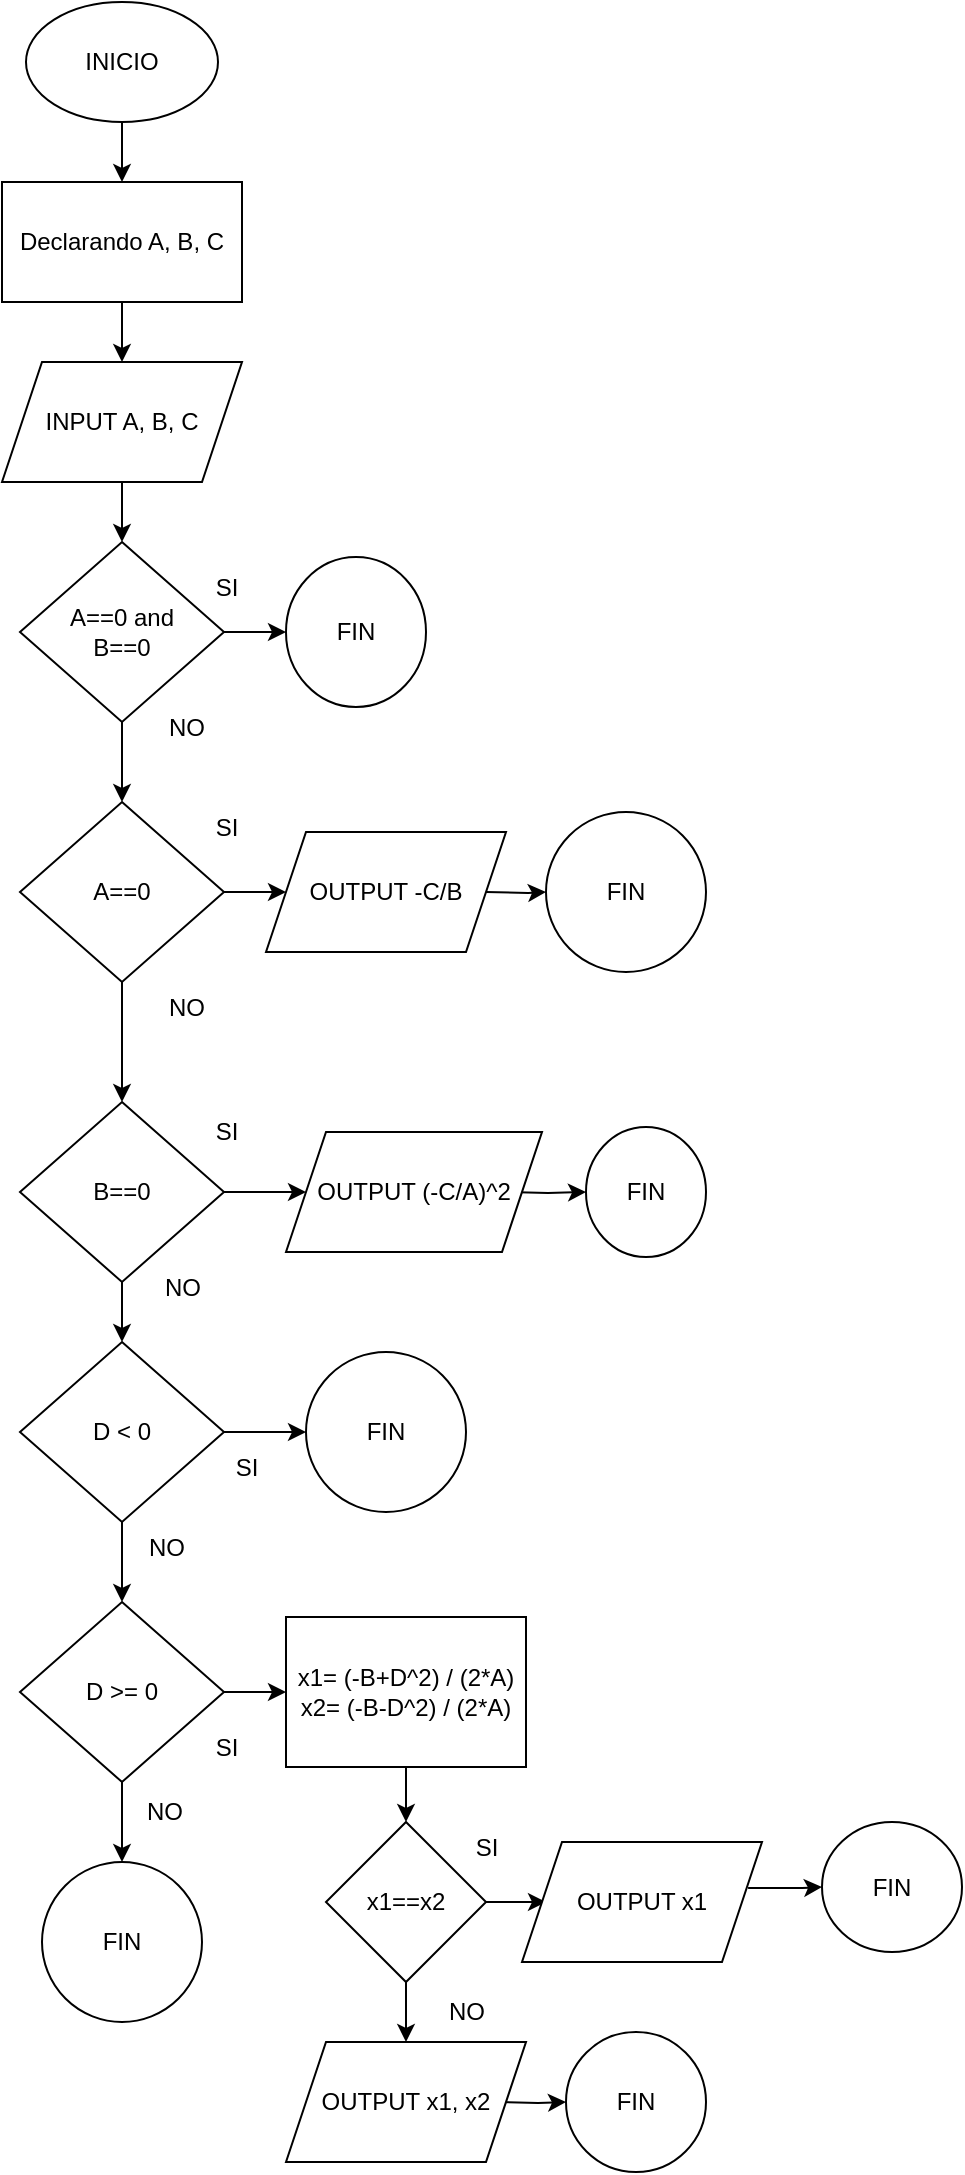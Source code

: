 <mxfile version="24.3.1" type="google">
  <diagram name="Página-1" id="XK8T2_OqMlhoL1aQ-22f">
    <mxGraphModel grid="1" page="1" gridSize="10" guides="1" tooltips="1" connect="1" arrows="1" fold="1" pageScale="1" pageWidth="827" pageHeight="1169" math="0" shadow="0">
      <root>
        <mxCell id="0" />
        <mxCell id="1" parent="0" />
        <mxCell id="cKBJrfFQ2p4AgQF2Fc1D-3" value="" style="edgeStyle=orthogonalEdgeStyle;rounded=0;orthogonalLoop=1;jettySize=auto;html=1;" edge="1" parent="1" source="cKBJrfFQ2p4AgQF2Fc1D-1" target="cKBJrfFQ2p4AgQF2Fc1D-2">
          <mxGeometry relative="1" as="geometry" />
        </mxCell>
        <mxCell id="cKBJrfFQ2p4AgQF2Fc1D-1" value="INICIO" style="ellipse;whiteSpace=wrap;html=1;" vertex="1" parent="1">
          <mxGeometry x="242" y="60" width="96" height="60" as="geometry" />
        </mxCell>
        <mxCell id="cKBJrfFQ2p4AgQF2Fc1D-5" value="" style="edgeStyle=orthogonalEdgeStyle;rounded=0;orthogonalLoop=1;jettySize=auto;html=1;" edge="1" parent="1" source="cKBJrfFQ2p4AgQF2Fc1D-2" target="cKBJrfFQ2p4AgQF2Fc1D-4">
          <mxGeometry relative="1" as="geometry" />
        </mxCell>
        <mxCell id="cKBJrfFQ2p4AgQF2Fc1D-2" value="Declarando A, B, C" style="whiteSpace=wrap;html=1;" vertex="1" parent="1">
          <mxGeometry x="230" y="150" width="120" height="60" as="geometry" />
        </mxCell>
        <mxCell id="cKBJrfFQ2p4AgQF2Fc1D-7" value="" style="edgeStyle=orthogonalEdgeStyle;rounded=0;orthogonalLoop=1;jettySize=auto;html=1;" edge="1" parent="1" source="cKBJrfFQ2p4AgQF2Fc1D-4" target="cKBJrfFQ2p4AgQF2Fc1D-6">
          <mxGeometry relative="1" as="geometry" />
        </mxCell>
        <mxCell id="cKBJrfFQ2p4AgQF2Fc1D-4" value="INPUT A, B, C" style="shape=parallelogram;perimeter=parallelogramPerimeter;whiteSpace=wrap;html=1;fixedSize=1;" vertex="1" parent="1">
          <mxGeometry x="230" y="240" width="120" height="60" as="geometry" />
        </mxCell>
        <mxCell id="cKBJrfFQ2p4AgQF2Fc1D-9" value="" style="edgeStyle=orthogonalEdgeStyle;rounded=0;orthogonalLoop=1;jettySize=auto;html=1;" edge="1" parent="1" source="cKBJrfFQ2p4AgQF2Fc1D-6" target="cKBJrfFQ2p4AgQF2Fc1D-8">
          <mxGeometry relative="1" as="geometry" />
        </mxCell>
        <mxCell id="cKBJrfFQ2p4AgQF2Fc1D-11" value="" style="edgeStyle=orthogonalEdgeStyle;rounded=0;orthogonalLoop=1;jettySize=auto;html=1;" edge="1" parent="1" source="cKBJrfFQ2p4AgQF2Fc1D-6" target="cKBJrfFQ2p4AgQF2Fc1D-10">
          <mxGeometry relative="1" as="geometry" />
        </mxCell>
        <mxCell id="cKBJrfFQ2p4AgQF2Fc1D-6" value="A==0 and&lt;div&gt;B==0&lt;/div&gt;" style="rhombus;whiteSpace=wrap;html=1;" vertex="1" parent="1">
          <mxGeometry x="239" y="330" width="102" height="90" as="geometry" />
        </mxCell>
        <mxCell id="cKBJrfFQ2p4AgQF2Fc1D-8" value="FIN" style="ellipse;whiteSpace=wrap;html=1;" vertex="1" parent="1">
          <mxGeometry x="372" y="337.5" width="70" height="75" as="geometry" />
        </mxCell>
        <mxCell id="cKBJrfFQ2p4AgQF2Fc1D-15" value="" style="edgeStyle=orthogonalEdgeStyle;rounded=0;orthogonalLoop=1;jettySize=auto;html=1;" edge="1" parent="1" source="cKBJrfFQ2p4AgQF2Fc1D-10">
          <mxGeometry relative="1" as="geometry">
            <mxPoint x="372" y="505" as="targetPoint" />
          </mxGeometry>
        </mxCell>
        <mxCell id="cKBJrfFQ2p4AgQF2Fc1D-17" value="" style="edgeStyle=orthogonalEdgeStyle;rounded=0;orthogonalLoop=1;jettySize=auto;html=1;" edge="1" parent="1" source="cKBJrfFQ2p4AgQF2Fc1D-10" target="cKBJrfFQ2p4AgQF2Fc1D-16">
          <mxGeometry relative="1" as="geometry" />
        </mxCell>
        <mxCell id="cKBJrfFQ2p4AgQF2Fc1D-10" value="A==0" style="rhombus;whiteSpace=wrap;html=1;" vertex="1" parent="1">
          <mxGeometry x="239" y="460" width="102" height="90" as="geometry" />
        </mxCell>
        <mxCell id="cKBJrfFQ2p4AgQF2Fc1D-68" value="" style="edgeStyle=orthogonalEdgeStyle;rounded=0;orthogonalLoop=1;jettySize=auto;html=1;" edge="1" parent="1" target="cKBJrfFQ2p4AgQF2Fc1D-67">
          <mxGeometry relative="1" as="geometry">
            <mxPoint x="472" y="505" as="sourcePoint" />
          </mxGeometry>
        </mxCell>
        <mxCell id="cKBJrfFQ2p4AgQF2Fc1D-23" value="" style="edgeStyle=orthogonalEdgeStyle;rounded=0;orthogonalLoop=1;jettySize=auto;html=1;" edge="1" parent="1" source="cKBJrfFQ2p4AgQF2Fc1D-16">
          <mxGeometry relative="1" as="geometry">
            <mxPoint x="382" y="655" as="targetPoint" />
          </mxGeometry>
        </mxCell>
        <mxCell id="cKBJrfFQ2p4AgQF2Fc1D-25" value="" style="edgeStyle=orthogonalEdgeStyle;rounded=0;orthogonalLoop=1;jettySize=auto;html=1;" edge="1" parent="1" source="cKBJrfFQ2p4AgQF2Fc1D-16" target="cKBJrfFQ2p4AgQF2Fc1D-24">
          <mxGeometry relative="1" as="geometry" />
        </mxCell>
        <mxCell id="cKBJrfFQ2p4AgQF2Fc1D-16" value="B==0" style="rhombus;whiteSpace=wrap;html=1;" vertex="1" parent="1">
          <mxGeometry x="239" y="610" width="102" height="90" as="geometry" />
        </mxCell>
        <mxCell id="cKBJrfFQ2p4AgQF2Fc1D-18" value="SI" style="text;html=1;align=center;verticalAlign=middle;resizable=0;points=[];autosize=1;strokeColor=none;fillColor=none;" vertex="1" parent="1">
          <mxGeometry x="327" y="338" width="30" height="30" as="geometry" />
        </mxCell>
        <mxCell id="cKBJrfFQ2p4AgQF2Fc1D-19" value="SI" style="text;html=1;align=center;verticalAlign=middle;resizable=0;points=[];autosize=1;strokeColor=none;fillColor=none;" vertex="1" parent="1">
          <mxGeometry x="327" y="458" width="30" height="30" as="geometry" />
        </mxCell>
        <mxCell id="cKBJrfFQ2p4AgQF2Fc1D-20" value="NO" style="text;html=1;align=center;verticalAlign=middle;resizable=0;points=[];autosize=1;strokeColor=none;fillColor=none;" vertex="1" parent="1">
          <mxGeometry x="302" y="408" width="40" height="30" as="geometry" />
        </mxCell>
        <mxCell id="cKBJrfFQ2p4AgQF2Fc1D-21" value="NO" style="text;html=1;align=center;verticalAlign=middle;resizable=0;points=[];autosize=1;strokeColor=none;fillColor=none;" vertex="1" parent="1">
          <mxGeometry x="302" y="548" width="40" height="30" as="geometry" />
        </mxCell>
        <mxCell id="cKBJrfFQ2p4AgQF2Fc1D-66" value="" style="edgeStyle=orthogonalEdgeStyle;rounded=0;orthogonalLoop=1;jettySize=auto;html=1;" edge="1" parent="1" target="cKBJrfFQ2p4AgQF2Fc1D-65">
          <mxGeometry relative="1" as="geometry">
            <mxPoint x="482" y="655" as="sourcePoint" />
          </mxGeometry>
        </mxCell>
        <mxCell id="cKBJrfFQ2p4AgQF2Fc1D-27" value="" style="edgeStyle=orthogonalEdgeStyle;rounded=0;orthogonalLoop=1;jettySize=auto;html=1;" edge="1" parent="1" source="cKBJrfFQ2p4AgQF2Fc1D-24" target="cKBJrfFQ2p4AgQF2Fc1D-26">
          <mxGeometry relative="1" as="geometry" />
        </mxCell>
        <mxCell id="cKBJrfFQ2p4AgQF2Fc1D-29" value="" style="edgeStyle=orthogonalEdgeStyle;rounded=0;orthogonalLoop=1;jettySize=auto;html=1;" edge="1" parent="1" source="cKBJrfFQ2p4AgQF2Fc1D-24" target="cKBJrfFQ2p4AgQF2Fc1D-28">
          <mxGeometry relative="1" as="geometry" />
        </mxCell>
        <mxCell id="cKBJrfFQ2p4AgQF2Fc1D-24" value="D &amp;lt; 0" style="rhombus;whiteSpace=wrap;html=1;" vertex="1" parent="1">
          <mxGeometry x="239" y="730" width="102" height="90" as="geometry" />
        </mxCell>
        <mxCell id="cKBJrfFQ2p4AgQF2Fc1D-26" value="FIN" style="ellipse;whiteSpace=wrap;html=1;" vertex="1" parent="1">
          <mxGeometry x="382" y="735" width="80" height="80" as="geometry" />
        </mxCell>
        <mxCell id="cKBJrfFQ2p4AgQF2Fc1D-31" value="" style="edgeStyle=orthogonalEdgeStyle;rounded=0;orthogonalLoop=1;jettySize=auto;html=1;" edge="1" parent="1" source="cKBJrfFQ2p4AgQF2Fc1D-28" target="cKBJrfFQ2p4AgQF2Fc1D-30">
          <mxGeometry relative="1" as="geometry" />
        </mxCell>
        <mxCell id="cKBJrfFQ2p4AgQF2Fc1D-44" value="" style="edgeStyle=orthogonalEdgeStyle;rounded=0;orthogonalLoop=1;jettySize=auto;html=1;" edge="1" parent="1" source="cKBJrfFQ2p4AgQF2Fc1D-28" target="cKBJrfFQ2p4AgQF2Fc1D-43">
          <mxGeometry relative="1" as="geometry" />
        </mxCell>
        <mxCell id="cKBJrfFQ2p4AgQF2Fc1D-28" value="D &amp;gt;= 0" style="rhombus;whiteSpace=wrap;html=1;" vertex="1" parent="1">
          <mxGeometry x="239" y="860" width="102" height="90" as="geometry" />
        </mxCell>
        <mxCell id="cKBJrfFQ2p4AgQF2Fc1D-30" value="FIN" style="ellipse;whiteSpace=wrap;html=1;" vertex="1" parent="1">
          <mxGeometry x="250" y="990" width="80" height="80" as="geometry" />
        </mxCell>
        <mxCell id="cKBJrfFQ2p4AgQF2Fc1D-46" value="" style="edgeStyle=orthogonalEdgeStyle;rounded=0;orthogonalLoop=1;jettySize=auto;html=1;" edge="1" parent="1" source="cKBJrfFQ2p4AgQF2Fc1D-43" target="cKBJrfFQ2p4AgQF2Fc1D-45">
          <mxGeometry relative="1" as="geometry" />
        </mxCell>
        <mxCell id="cKBJrfFQ2p4AgQF2Fc1D-43" value="x1= (-B+D^2) / (2*A)&lt;div&gt;x2=&amp;nbsp;&lt;span style=&quot;background-color: initial;&quot;&gt;(-B-D^2) / (2*A)&lt;/span&gt;&lt;/div&gt;" style="whiteSpace=wrap;html=1;" vertex="1" parent="1">
          <mxGeometry x="372" y="867.5" width="120" height="75" as="geometry" />
        </mxCell>
        <mxCell id="cKBJrfFQ2p4AgQF2Fc1D-50" value="" style="edgeStyle=orthogonalEdgeStyle;rounded=0;orthogonalLoop=1;jettySize=auto;html=1;" edge="1" parent="1" source="cKBJrfFQ2p4AgQF2Fc1D-45">
          <mxGeometry relative="1" as="geometry">
            <mxPoint x="502" y="1010" as="targetPoint" />
          </mxGeometry>
        </mxCell>
        <mxCell id="cKBJrfFQ2p4AgQF2Fc1D-52" value="" style="edgeStyle=orthogonalEdgeStyle;rounded=0;orthogonalLoop=1;jettySize=auto;html=1;" edge="1" parent="1" source="cKBJrfFQ2p4AgQF2Fc1D-45">
          <mxGeometry relative="1" as="geometry">
            <mxPoint x="432" y="1080" as="targetPoint" />
          </mxGeometry>
        </mxCell>
        <mxCell id="cKBJrfFQ2p4AgQF2Fc1D-45" value="x1==x2" style="rhombus;whiteSpace=wrap;html=1;" vertex="1" parent="1">
          <mxGeometry x="392" y="970" width="80" height="80" as="geometry" />
        </mxCell>
        <mxCell id="cKBJrfFQ2p4AgQF2Fc1D-48" value="SI" style="text;html=1;align=center;verticalAlign=middle;resizable=0;points=[];autosize=1;strokeColor=none;fillColor=none;" vertex="1" parent="1">
          <mxGeometry x="457" y="968" width="30" height="30" as="geometry" />
        </mxCell>
        <mxCell id="cKBJrfFQ2p4AgQF2Fc1D-62" value="" style="edgeStyle=orthogonalEdgeStyle;rounded=0;orthogonalLoop=1;jettySize=auto;html=1;exitX=0.942;exitY=0.383;exitDx=0;exitDy=0;exitPerimeter=0;" edge="1" parent="1" source="KxELy9D4PU14VBF7AoUL-4" target="cKBJrfFQ2p4AgQF2Fc1D-61">
          <mxGeometry relative="1" as="geometry">
            <mxPoint x="620" y="1003" as="sourcePoint" />
          </mxGeometry>
        </mxCell>
        <mxCell id="cKBJrfFQ2p4AgQF2Fc1D-64" value="" style="edgeStyle=orthogonalEdgeStyle;rounded=0;orthogonalLoop=1;jettySize=auto;html=1;" edge="1" parent="1" target="cKBJrfFQ2p4AgQF2Fc1D-63">
          <mxGeometry relative="1" as="geometry">
            <mxPoint x="477" y="1110" as="sourcePoint" />
          </mxGeometry>
        </mxCell>
        <mxCell id="cKBJrfFQ2p4AgQF2Fc1D-53" value="SI" style="text;html=1;align=center;verticalAlign=middle;resizable=0;points=[];autosize=1;strokeColor=none;fillColor=none;" vertex="1" parent="1">
          <mxGeometry x="327" y="610" width="30" height="30" as="geometry" />
        </mxCell>
        <mxCell id="cKBJrfFQ2p4AgQF2Fc1D-54" value="NO" style="text;html=1;align=center;verticalAlign=middle;resizable=0;points=[];autosize=1;strokeColor=none;fillColor=none;" vertex="1" parent="1">
          <mxGeometry x="300" y="687.5" width="40" height="30" as="geometry" />
        </mxCell>
        <mxCell id="cKBJrfFQ2p4AgQF2Fc1D-55" value="SI" style="text;html=1;align=center;verticalAlign=middle;resizable=0;points=[];autosize=1;strokeColor=none;fillColor=none;" vertex="1" parent="1">
          <mxGeometry x="337" y="778" width="30" height="30" as="geometry" />
        </mxCell>
        <mxCell id="cKBJrfFQ2p4AgQF2Fc1D-57" value="NO" style="text;html=1;align=center;verticalAlign=middle;resizable=0;points=[];autosize=1;strokeColor=none;fillColor=none;" vertex="1" parent="1">
          <mxGeometry x="292" y="818" width="40" height="30" as="geometry" />
        </mxCell>
        <mxCell id="cKBJrfFQ2p4AgQF2Fc1D-58" value="SI" style="text;html=1;align=center;verticalAlign=middle;resizable=0;points=[];autosize=1;strokeColor=none;fillColor=none;" vertex="1" parent="1">
          <mxGeometry x="327" y="918" width="30" height="30" as="geometry" />
        </mxCell>
        <mxCell id="cKBJrfFQ2p4AgQF2Fc1D-59" value="NO" style="text;html=1;align=center;verticalAlign=middle;resizable=0;points=[];autosize=1;strokeColor=none;fillColor=none;" vertex="1" parent="1">
          <mxGeometry x="291" y="950" width="40" height="30" as="geometry" />
        </mxCell>
        <mxCell id="cKBJrfFQ2p4AgQF2Fc1D-60" value="NO" style="text;html=1;align=center;verticalAlign=middle;resizable=0;points=[];autosize=1;strokeColor=none;fillColor=none;" vertex="1" parent="1">
          <mxGeometry x="442" y="1050" width="40" height="30" as="geometry" />
        </mxCell>
        <mxCell id="cKBJrfFQ2p4AgQF2Fc1D-61" value="FIN" style="ellipse;whiteSpace=wrap;html=1;" vertex="1" parent="1">
          <mxGeometry x="640" y="970" width="70" height="65" as="geometry" />
        </mxCell>
        <mxCell id="cKBJrfFQ2p4AgQF2Fc1D-63" value="FIN" style="ellipse;whiteSpace=wrap;html=1;" vertex="1" parent="1">
          <mxGeometry x="512" y="1075" width="70" height="70" as="geometry" />
        </mxCell>
        <mxCell id="cKBJrfFQ2p4AgQF2Fc1D-65" value="FIN" style="ellipse;whiteSpace=wrap;html=1;" vertex="1" parent="1">
          <mxGeometry x="522" y="622.5" width="60" height="65" as="geometry" />
        </mxCell>
        <mxCell id="cKBJrfFQ2p4AgQF2Fc1D-67" value="FIN" style="ellipse;whiteSpace=wrap;html=1;" vertex="1" parent="1">
          <mxGeometry x="502" y="465" width="80" height="80" as="geometry" />
        </mxCell>
        <mxCell id="KxELy9D4PU14VBF7AoUL-1" value="OUTPUT -C/B" style="shape=parallelogram;perimeter=parallelogramPerimeter;whiteSpace=wrap;html=1;fixedSize=1;" vertex="1" parent="1">
          <mxGeometry x="362" y="475" width="120" height="60" as="geometry" />
        </mxCell>
        <mxCell id="KxELy9D4PU14VBF7AoUL-2" value="OUTPUT (-C/A)^2" style="shape=parallelogram;perimeter=parallelogramPerimeter;whiteSpace=wrap;html=1;fixedSize=1;" vertex="1" parent="1">
          <mxGeometry x="372" y="625" width="128" height="60" as="geometry" />
        </mxCell>
        <mxCell id="KxELy9D4PU14VBF7AoUL-3" value="OUTPUT x1, x2" style="shape=parallelogram;perimeter=parallelogramPerimeter;whiteSpace=wrap;html=1;fixedSize=1;" vertex="1" parent="1">
          <mxGeometry x="372" y="1080" width="120" height="60" as="geometry" />
        </mxCell>
        <mxCell id="KxELy9D4PU14VBF7AoUL-4" value="OUTPUT x1" style="shape=parallelogram;perimeter=parallelogramPerimeter;whiteSpace=wrap;html=1;fixedSize=1;" vertex="1" parent="1">
          <mxGeometry x="490" y="980" width="120" height="60" as="geometry" />
        </mxCell>
      </root>
    </mxGraphModel>
  </diagram>
</mxfile>
